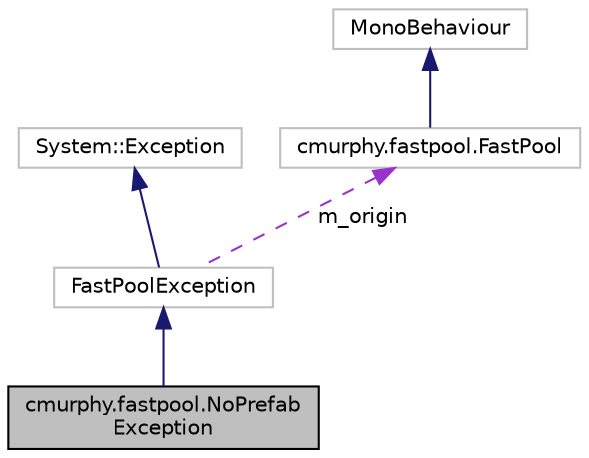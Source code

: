 digraph "cmurphy.fastpool.NoPrefabException"
{
 // LATEX_PDF_SIZE
  edge [fontname="Helvetica",fontsize="10",labelfontname="Helvetica",labelfontsize="10"];
  node [fontname="Helvetica",fontsize="10",shape=record];
  Node1 [label="cmurphy.fastpool.NoPrefab\lException",height=0.2,width=0.4,color="black", fillcolor="grey75", style="filled", fontcolor="black",tooltip=" "];
  Node2 -> Node1 [dir="back",color="midnightblue",fontsize="10",style="solid",fontname="Helvetica"];
  Node2 [label="FastPoolException",height=0.2,width=0.4,color="grey75", fillcolor="white", style="filled",URL="$classcmurphy_1_1fastpool_1_1_fast_pool_exception.html",tooltip=" "];
  Node3 -> Node2 [dir="back",color="midnightblue",fontsize="10",style="solid",fontname="Helvetica"];
  Node3 [label="System::Exception",height=0.2,width=0.4,color="grey75", fillcolor="white", style="filled",tooltip=" "];
  Node4 -> Node2 [dir="back",color="darkorchid3",fontsize="10",style="dashed",label=" m_origin" ,fontname="Helvetica"];
  Node4 [label="cmurphy.fastpool.FastPool",height=0.2,width=0.4,color="grey75", fillcolor="white", style="filled",URL="$classcmurphy_1_1fastpool_1_1_fast_pool.html",tooltip=" "];
  Node5 -> Node4 [dir="back",color="midnightblue",fontsize="10",style="solid",fontname="Helvetica"];
  Node5 [label="MonoBehaviour",height=0.2,width=0.4,color="grey75", fillcolor="white", style="filled",tooltip=" "];
}
